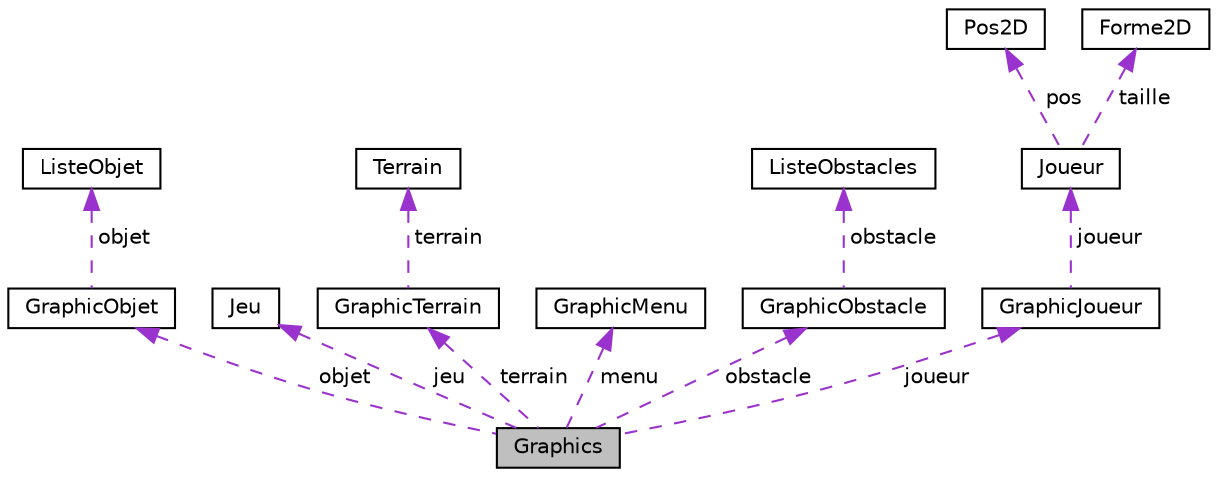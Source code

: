 digraph "Graphics"
{
  edge [fontname="Helvetica",fontsize="10",labelfontname="Helvetica",labelfontsize="10"];
  node [fontname="Helvetica",fontsize="10",shape=record];
  Node1 [label="Graphics",height=0.2,width=0.4,color="black", fillcolor="grey75", style="filled", fontcolor="black"];
  Node2 -> Node1 [dir="back",color="darkorchid3",fontsize="10",style="dashed",label=" objet" ,fontname="Helvetica"];
  Node2 [label="GraphicObjet",height=0.2,width=0.4,color="black", fillcolor="white", style="filled",URL="$classGraphicObjet.html"];
  Node3 -> Node2 [dir="back",color="darkorchid3",fontsize="10",style="dashed",label=" objet" ,fontname="Helvetica"];
  Node3 [label="ListeObjet",height=0.2,width=0.4,color="black", fillcolor="white", style="filled",URL="$classListeObjet.html"];
  Node4 -> Node1 [dir="back",color="darkorchid3",fontsize="10",style="dashed",label=" jeu" ,fontname="Helvetica"];
  Node4 [label="Jeu",height=0.2,width=0.4,color="black", fillcolor="white", style="filled",URL="$classJeu.html"];
  Node5 -> Node1 [dir="back",color="darkorchid3",fontsize="10",style="dashed",label=" terrain" ,fontname="Helvetica"];
  Node5 [label="GraphicTerrain",height=0.2,width=0.4,color="black", fillcolor="white", style="filled",URL="$classGraphicTerrain.html"];
  Node6 -> Node5 [dir="back",color="darkorchid3",fontsize="10",style="dashed",label=" terrain" ,fontname="Helvetica"];
  Node6 [label="Terrain",height=0.2,width=0.4,color="black", fillcolor="white", style="filled",URL="$classTerrain.html"];
  Node7 -> Node1 [dir="back",color="darkorchid3",fontsize="10",style="dashed",label=" menu" ,fontname="Helvetica"];
  Node7 [label="GraphicMenu",height=0.2,width=0.4,color="black", fillcolor="white", style="filled",URL="$classGraphicMenu.html"];
  Node8 -> Node1 [dir="back",color="darkorchid3",fontsize="10",style="dashed",label=" obstacle" ,fontname="Helvetica"];
  Node8 [label="GraphicObstacle",height=0.2,width=0.4,color="black", fillcolor="white", style="filled",URL="$classGraphicObstacle.html"];
  Node9 -> Node8 [dir="back",color="darkorchid3",fontsize="10",style="dashed",label=" obstacle" ,fontname="Helvetica"];
  Node9 [label="ListeObstacles",height=0.2,width=0.4,color="black", fillcolor="white", style="filled",URL="$classListeObstacles.html"];
  Node10 -> Node1 [dir="back",color="darkorchid3",fontsize="10",style="dashed",label=" joueur" ,fontname="Helvetica"];
  Node10 [label="GraphicJoueur",height=0.2,width=0.4,color="black", fillcolor="white", style="filled",URL="$classGraphicJoueur.html"];
  Node11 -> Node10 [dir="back",color="darkorchid3",fontsize="10",style="dashed",label=" joueur" ,fontname="Helvetica"];
  Node11 [label="Joueur",height=0.2,width=0.4,color="black", fillcolor="white", style="filled",URL="$classJoueur.html"];
  Node12 -> Node11 [dir="back",color="darkorchid3",fontsize="10",style="dashed",label=" pos" ,fontname="Helvetica"];
  Node12 [label="Pos2D",height=0.2,width=0.4,color="black", fillcolor="white", style="filled",URL="$classPos2D.html"];
  Node13 -> Node11 [dir="back",color="darkorchid3",fontsize="10",style="dashed",label=" taille" ,fontname="Helvetica"];
  Node13 [label="Forme2D",height=0.2,width=0.4,color="black", fillcolor="white", style="filled",URL="$classForme2D.html"];
}

